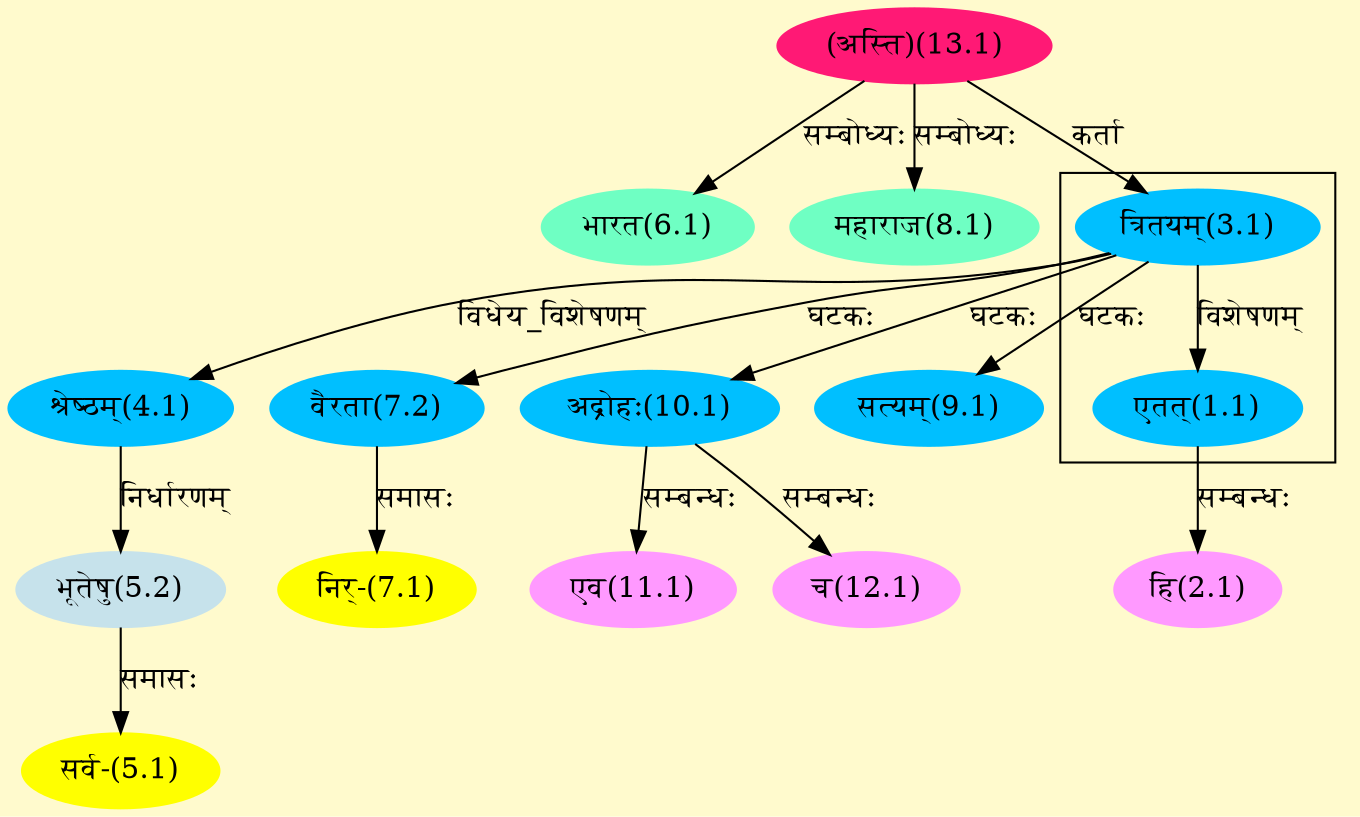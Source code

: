 digraph G{
rankdir=BT;
 compound=true;
 bgcolor="lemonchiffon1";

subgraph cluster_1{
Node1_1 [style=filled, color="#00BFFF" label = "एतत्(1.1)"]
Node3_1 [style=filled, color="#00BFFF" label = "त्रितयम्(3.1)"]

}
Node2_1 [style=filled, color="#FF99FF" label = "हि(2.1)"]
Node1_1 [style=filled, color="#00BFFF" label = "एतत्(1.1)"]
Node3_1 [style=filled, color="#00BFFF" label = "त्रितयम्(3.1)"]
Node13_1 [style=filled, color="#FF1975" label = "(अस्ति)(13.1)"]
Node4_1 [style=filled, color="#00BFFF" label = "श्रेष्ठम्(4.1)"]
Node5_1 [style=filled, color="#FFFF00" label = "सर्व-(5.1)"]
Node5_2 [style=filled, color="#C6E2EB" label = "भूतेषु(5.2)"]
Node6_1 [style=filled, color="#6FFFC3" label = "भारत(6.1)"]
Node7_1 [style=filled, color="#FFFF00" label = "निर्-(7.1)"]
Node7_2 [style=filled, color="#00BFFF" label = "वैरता(7.2)"]
Node8_1 [style=filled, color="#6FFFC3" label = "महाराज(8.1)"]
Node9_1 [style=filled, color="#00BFFF" label = "सत्यम्(9.1)"]
Node10_1 [style=filled, color="#00BFFF" label = "अद्रोहः(10.1)"]
Node11_1 [style=filled, color="#FF99FF" label = "एव(11.1)"]
Node12_1 [style=filled, color="#FF99FF" label = "च(12.1)"]
/* Start of Relations section */

Node1_1 -> Node3_1 [  label="विशेषणम्"  dir="back" ]
Node2_1 -> Node1_1 [  label="सम्बन्धः"  dir="back" ]
Node3_1 -> Node13_1 [  label="कर्ता"  dir="back" ]
Node4_1 -> Node3_1 [  label="विधेय_विशेषणम्"  dir="back" ]
Node5_1 -> Node5_2 [  label="समासः"  dir="back" ]
Node5_2 -> Node4_1 [  label="निर्धारणम्"  dir="back" ]
Node6_1 -> Node13_1 [  label="सम्बोध्यः"  dir="back" ]
Node7_1 -> Node7_2 [  label="समासः"  dir="back" ]
Node7_2 -> Node3_1 [  label="घटकः"  dir="back" ]
Node8_1 -> Node13_1 [  label="सम्बोध्यः"  dir="back" ]
Node9_1 -> Node3_1 [  label="घटकः"  dir="back" ]
Node10_1 -> Node3_1 [  label="घटकः"  dir="back" ]
Node11_1 -> Node10_1 [  label="सम्बन्धः"  dir="back" ]
Node12_1 -> Node10_1 [  label="सम्बन्धः"  dir="back" ]
}
